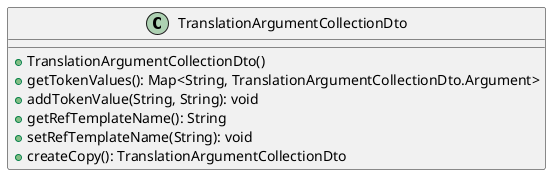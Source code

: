 @startuml

    class TranslationArgumentCollectionDto [[TranslationArgumentCollectionDto.html]] {
        +TranslationArgumentCollectionDto()
        +getTokenValues(): Map<String, TranslationArgumentCollectionDto.Argument>
        +addTokenValue(String, String): void
        +getRefTemplateName(): String
        +setRefTemplateName(String): void
        +createCopy(): TranslationArgumentCollectionDto
    }

@enduml
